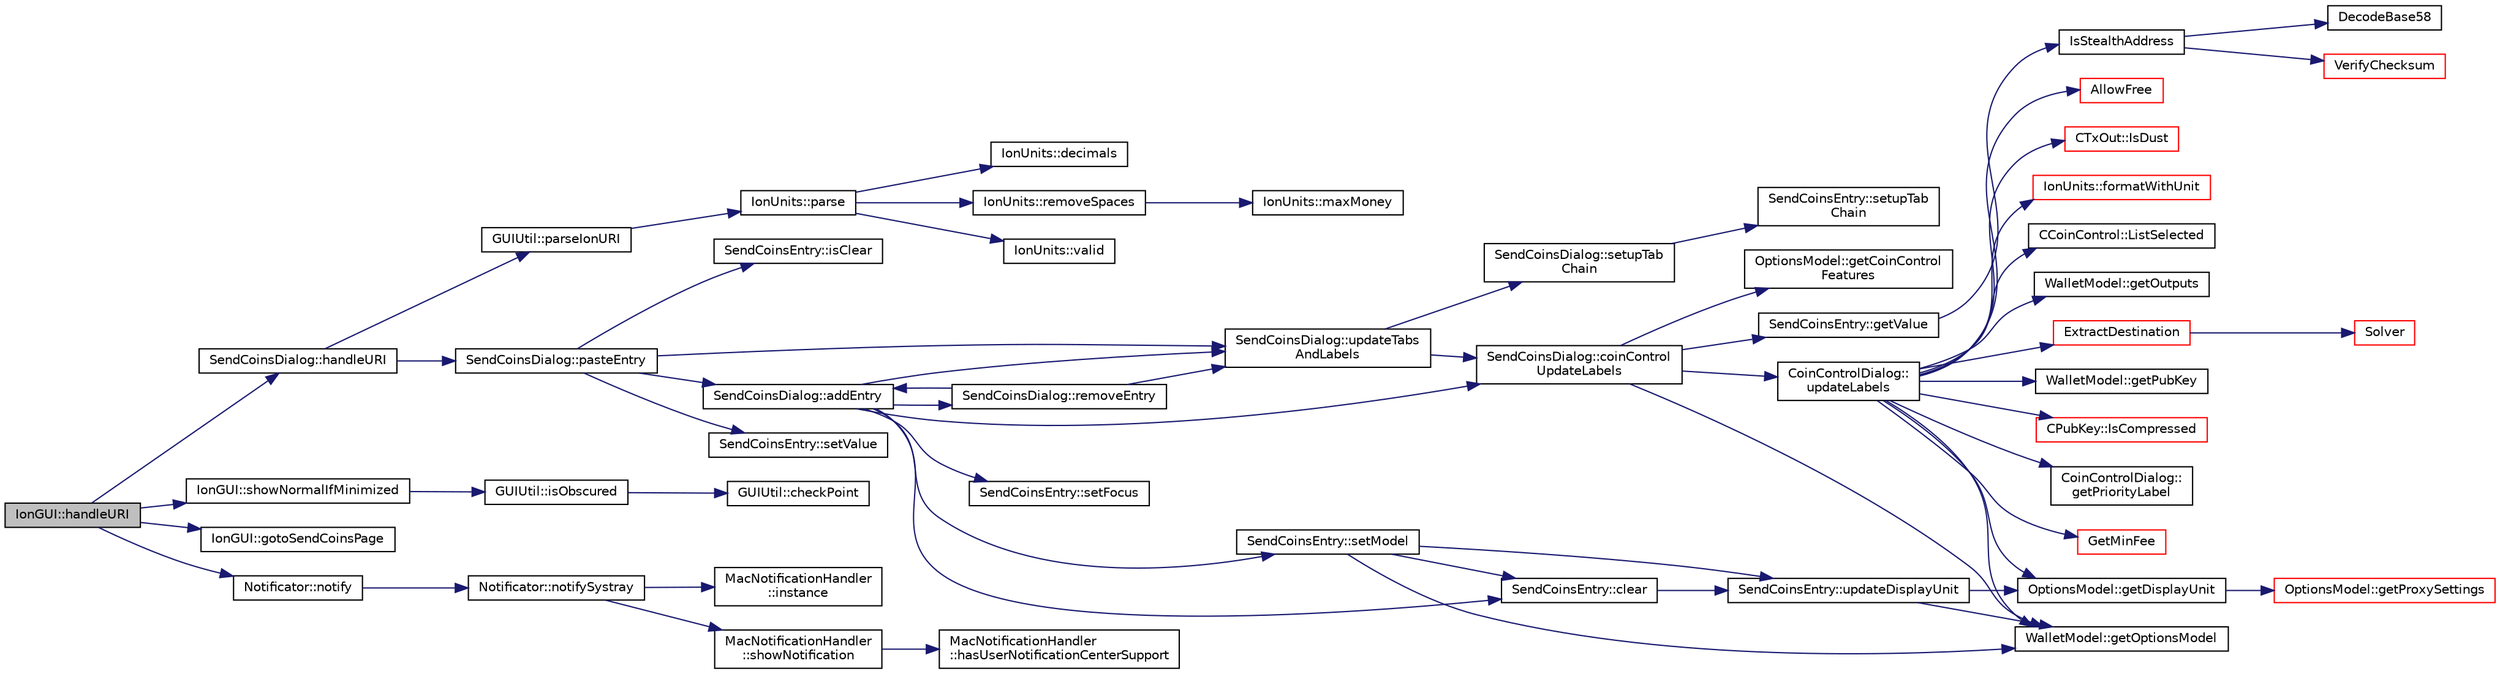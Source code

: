 digraph "IonGUI::handleURI"
{
  edge [fontname="Helvetica",fontsize="10",labelfontname="Helvetica",labelfontsize="10"];
  node [fontname="Helvetica",fontsize="10",shape=record];
  rankdir="LR";
  Node471 [label="IonGUI::handleURI",height=0.2,width=0.4,color="black", fillcolor="grey75", style="filled", fontcolor="black"];
  Node471 -> Node472 [color="midnightblue",fontsize="10",style="solid",fontname="Helvetica"];
  Node472 [label="SendCoinsDialog::handleURI",height=0.2,width=0.4,color="black", fillcolor="white", style="filled",URL="$d6/de6/class_send_coins_dialog.html#a0b55c56582d3352734eb01e8a6f404c1"];
  Node472 -> Node473 [color="midnightblue",fontsize="10",style="solid",fontname="Helvetica"];
  Node473 [label="GUIUtil::parseIonURI",height=0.2,width=0.4,color="black", fillcolor="white", style="filled",URL="$d1/d87/namespace_g_u_i_util.html#a8a5f56b34100f25364d1a2e722a2d0e9"];
  Node473 -> Node474 [color="midnightblue",fontsize="10",style="solid",fontname="Helvetica"];
  Node474 [label="IonUnits::parse",height=0.2,width=0.4,color="black", fillcolor="white", style="filled",URL="$d7/dab/class_ion_units.html#a25349c520a1994f8c772db61b23208d6",tooltip="Parse string to coin amount. "];
  Node474 -> Node475 [color="midnightblue",fontsize="10",style="solid",fontname="Helvetica"];
  Node475 [label="IonUnits::valid",height=0.2,width=0.4,color="black", fillcolor="white", style="filled",URL="$d7/dab/class_ion_units.html#a23c5b1306ed473dbb2375a6675a2ce13",tooltip="Is unit ID valid? "];
  Node474 -> Node476 [color="midnightblue",fontsize="10",style="solid",fontname="Helvetica"];
  Node476 [label="IonUnits::decimals",height=0.2,width=0.4,color="black", fillcolor="white", style="filled",URL="$d7/dab/class_ion_units.html#a5e9c7a5b666b858c171760273c51c9d7",tooltip="Number of decimals left. "];
  Node474 -> Node477 [color="midnightblue",fontsize="10",style="solid",fontname="Helvetica"];
  Node477 [label="IonUnits::removeSpaces",height=0.2,width=0.4,color="black", fillcolor="white", style="filled",URL="$d7/dab/class_ion_units.html#a3076278f67f3b32262dcbaa4944698f4"];
  Node477 -> Node478 [color="midnightblue",fontsize="10",style="solid",fontname="Helvetica"];
  Node478 [label="IonUnits::maxMoney",height=0.2,width=0.4,color="black", fillcolor="white", style="filled",URL="$d7/dab/class_ion_units.html#ad263cf356fe762bfe92eb11f2306c36a",tooltip="Return maximum number of base units (Satoshis) "];
  Node472 -> Node479 [color="midnightblue",fontsize="10",style="solid",fontname="Helvetica"];
  Node479 [label="SendCoinsDialog::pasteEntry",height=0.2,width=0.4,color="black", fillcolor="white", style="filled",URL="$d6/de6/class_send_coins_dialog.html#a4440d15ced5d217baaad33a17d56b409"];
  Node479 -> Node480 [color="midnightblue",fontsize="10",style="solid",fontname="Helvetica"];
  Node480 [label="SendCoinsEntry::isClear",height=0.2,width=0.4,color="black", fillcolor="white", style="filled",URL="$d0/dbc/class_send_coins_entry.html#a1dcce9480364868dfd0bb8782e039e57",tooltip="Return whether the entry is still empty and unedited. "];
  Node479 -> Node481 [color="midnightblue",fontsize="10",style="solid",fontname="Helvetica"];
  Node481 [label="SendCoinsDialog::addEntry",height=0.2,width=0.4,color="black", fillcolor="white", style="filled",URL="$d6/de6/class_send_coins_dialog.html#a3d680a76b967641115c6ff2fa83fb62a"];
  Node481 -> Node482 [color="midnightblue",fontsize="10",style="solid",fontname="Helvetica"];
  Node482 [label="SendCoinsEntry::setModel",height=0.2,width=0.4,color="black", fillcolor="white", style="filled",URL="$d0/dbc/class_send_coins_entry.html#a831f8f9a63acd77b7d66d5393e12310b"];
  Node482 -> Node483 [color="midnightblue",fontsize="10",style="solid",fontname="Helvetica"];
  Node483 [label="WalletModel::getOptionsModel",height=0.2,width=0.4,color="black", fillcolor="white", style="filled",URL="$d4/d27/class_wallet_model.html#a96d53e56b3f8f07537ea2523f7a7d300"];
  Node482 -> Node484 [color="midnightblue",fontsize="10",style="solid",fontname="Helvetica"];
  Node484 [label="SendCoinsEntry::updateDisplayUnit",height=0.2,width=0.4,color="black", fillcolor="white", style="filled",URL="$d0/dbc/class_send_coins_entry.html#a6ff4bd5b370545bcfd6214e866ee33f3"];
  Node484 -> Node483 [color="midnightblue",fontsize="10",style="solid",fontname="Helvetica"];
  Node484 -> Node485 [color="midnightblue",fontsize="10",style="solid",fontname="Helvetica"];
  Node485 [label="OptionsModel::getDisplayUnit",height=0.2,width=0.4,color="black", fillcolor="white", style="filled",URL="$da/d1f/class_options_model.html#a3b6e4d4ef42be3aaba315b8cd14f468e"];
  Node485 -> Node486 [color="midnightblue",fontsize="10",style="solid",fontname="Helvetica"];
  Node486 [label="OptionsModel::getProxySettings",height=0.2,width=0.4,color="red", fillcolor="white", style="filled",URL="$da/d1f/class_options_model.html#a0fa582a801df3753c2c50840c40bb350"];
  Node482 -> Node488 [color="midnightblue",fontsize="10",style="solid",fontname="Helvetica"];
  Node488 [label="SendCoinsEntry::clear",height=0.2,width=0.4,color="black", fillcolor="white", style="filled",URL="$d0/dbc/class_send_coins_entry.html#abff66fcd456c82144e7a2c410f5082ac"];
  Node488 -> Node484 [color="midnightblue",fontsize="10",style="solid",fontname="Helvetica"];
  Node481 -> Node489 [color="midnightblue",fontsize="10",style="solid",fontname="Helvetica"];
  Node489 [label="SendCoinsDialog::removeEntry",height=0.2,width=0.4,color="black", fillcolor="white", style="filled",URL="$d6/de6/class_send_coins_dialog.html#aabd82a79bd2358493f36425f1d62136b"];
  Node489 -> Node481 [color="midnightblue",fontsize="10",style="solid",fontname="Helvetica"];
  Node489 -> Node490 [color="midnightblue",fontsize="10",style="solid",fontname="Helvetica"];
  Node490 [label="SendCoinsDialog::updateTabs\lAndLabels",height=0.2,width=0.4,color="black", fillcolor="white", style="filled",URL="$d6/de6/class_send_coins_dialog.html#a3b834c739f7d02d8086a2bf58525c5f0"];
  Node490 -> Node491 [color="midnightblue",fontsize="10",style="solid",fontname="Helvetica"];
  Node491 [label="SendCoinsDialog::setupTab\lChain",height=0.2,width=0.4,color="black", fillcolor="white", style="filled",URL="$d6/de6/class_send_coins_dialog.html#a689658987f2af0896f25bf37bb945d91",tooltip="Set up the tab chain manually, as Qt messes up the tab chain by default in some cases (issue https://..."];
  Node491 -> Node492 [color="midnightblue",fontsize="10",style="solid",fontname="Helvetica"];
  Node492 [label="SendCoinsEntry::setupTab\lChain",height=0.2,width=0.4,color="black", fillcolor="white", style="filled",URL="$d0/dbc/class_send_coins_entry.html#aa431a0bf53174b3a012fe224e472bc13",tooltip="Set up the tab chain manually, as Qt messes up the tab chain by default in some cases (issue https://..."];
  Node490 -> Node493 [color="midnightblue",fontsize="10",style="solid",fontname="Helvetica"];
  Node493 [label="SendCoinsDialog::coinControl\lUpdateLabels",height=0.2,width=0.4,color="black", fillcolor="white", style="filled",URL="$d6/de6/class_send_coins_dialog.html#ae4f429aabcaf309aa314b90049be2a74"];
  Node493 -> Node483 [color="midnightblue",fontsize="10",style="solid",fontname="Helvetica"];
  Node493 -> Node494 [color="midnightblue",fontsize="10",style="solid",fontname="Helvetica"];
  Node494 [label="OptionsModel::getCoinControl\lFeatures",height=0.2,width=0.4,color="black", fillcolor="white", style="filled",URL="$da/d1f/class_options_model.html#ace6c871068f613aee277e37bfdc988c0"];
  Node493 -> Node495 [color="midnightblue",fontsize="10",style="solid",fontname="Helvetica"];
  Node495 [label="SendCoinsEntry::getValue",height=0.2,width=0.4,color="black", fillcolor="white", style="filled",URL="$d0/dbc/class_send_coins_entry.html#af36fb0ed9e2e07079c1a982b31e793c8"];
  Node495 -> Node496 [color="midnightblue",fontsize="10",style="solid",fontname="Helvetica"];
  Node496 [label="IsStealthAddress",height=0.2,width=0.4,color="black", fillcolor="white", style="filled",URL="$db/d2d/stealth_8cpp.html#a26c89afcb720e8b1a9c9dadaee26757b"];
  Node496 -> Node497 [color="midnightblue",fontsize="10",style="solid",fontname="Helvetica"];
  Node497 [label="DecodeBase58",height=0.2,width=0.4,color="black", fillcolor="white", style="filled",URL="$db/d9c/base58_8cpp.html#a0f74d1d6e7e982cad4b0e538acea4538",tooltip="Decode a base58-encoded string (psz) into a byte vector (vchRet). "];
  Node496 -> Node498 [color="midnightblue",fontsize="10",style="solid",fontname="Helvetica"];
  Node498 [label="VerifyChecksum",height=0.2,width=0.4,color="red", fillcolor="white", style="filled",URL="$db/d2d/stealth_8cpp.html#a5ff6f6775db5f747f5088c7ef8264b74"];
  Node493 -> Node500 [color="midnightblue",fontsize="10",style="solid",fontname="Helvetica"];
  Node500 [label="CoinControlDialog::\lupdateLabels",height=0.2,width=0.4,color="black", fillcolor="white", style="filled",URL="$dd/dfb/class_coin_control_dialog.html#a4fc60e89b097952ff22dc0f9c58c87d9"];
  Node500 -> Node501 [color="midnightblue",fontsize="10",style="solid",fontname="Helvetica"];
  Node501 [label="CCoinControl::ListSelected",height=0.2,width=0.4,color="black", fillcolor="white", style="filled",URL="$dc/d48/class_c_coin_control.html#a176b3a32b5f623fe25b8e61ca561422e"];
  Node500 -> Node502 [color="midnightblue",fontsize="10",style="solid",fontname="Helvetica"];
  Node502 [label="WalletModel::getOutputs",height=0.2,width=0.4,color="black", fillcolor="white", style="filled",URL="$d4/d27/class_wallet_model.html#a5237ea4d9724807a05e2944e5ce6f181"];
  Node500 -> Node503 [color="midnightblue",fontsize="10",style="solid",fontname="Helvetica"];
  Node503 [label="ExtractDestination",height=0.2,width=0.4,color="red", fillcolor="white", style="filled",URL="$dd/d0f/script_8cpp.html#a951f7e601746ae076afdf3169ecca2fc"];
  Node503 -> Node504 [color="midnightblue",fontsize="10",style="solid",fontname="Helvetica"];
  Node504 [label="Solver",height=0.2,width=0.4,color="red", fillcolor="white", style="filled",URL="$dd/d0f/script_8cpp.html#a6ee6be50bff44464e905680c6fcee6dc"];
  Node500 -> Node513 [color="midnightblue",fontsize="10",style="solid",fontname="Helvetica"];
  Node513 [label="WalletModel::getPubKey",height=0.2,width=0.4,color="black", fillcolor="white", style="filled",URL="$d4/d27/class_wallet_model.html#abe0b4462654768f301d1f758f7907ca2"];
  Node500 -> Node514 [color="midnightblue",fontsize="10",style="solid",fontname="Helvetica"];
  Node514 [label="CPubKey::IsCompressed",height=0.2,width=0.4,color="red", fillcolor="white", style="filled",URL="$da/d4e/class_c_pub_key.html#a25f8b70340ad20ddab0f80ec4cee9396"];
  Node500 -> Node515 [color="midnightblue",fontsize="10",style="solid",fontname="Helvetica"];
  Node515 [label="CoinControlDialog::\lgetPriorityLabel",height=0.2,width=0.4,color="black", fillcolor="white", style="filled",URL="$dd/dfb/class_coin_control_dialog.html#a7285f91e6d9b510084966f4229146bcd"];
  Node500 -> Node516 [color="midnightblue",fontsize="10",style="solid",fontname="Helvetica"];
  Node516 [label="GetMinFee",height=0.2,width=0.4,color="red", fillcolor="white", style="filled",URL="$df/d0a/main_8cpp.html#a95215e52b78d3270b416dc7b83a306fe"];
  Node500 -> Node518 [color="midnightblue",fontsize="10",style="solid",fontname="Helvetica"];
  Node518 [label="AllowFree",height=0.2,width=0.4,color="red", fillcolor="white", style="filled",URL="$d4/dbf/main_8h.html#ae6c67bac023a01f1ae29b7f2f4505bba"];
  Node500 -> Node524 [color="midnightblue",fontsize="10",style="solid",fontname="Helvetica"];
  Node524 [label="CTxOut::IsDust",height=0.2,width=0.4,color="red", fillcolor="white", style="filled",URL="$d2/db7/class_c_tx_out.html#aea509406c87cc1495fb1b1d832eff063"];
  Node500 -> Node483 [color="midnightblue",fontsize="10",style="solid",fontname="Helvetica"];
  Node500 -> Node485 [color="midnightblue",fontsize="10",style="solid",fontname="Helvetica"];
  Node500 -> Node526 [color="midnightblue",fontsize="10",style="solid",fontname="Helvetica"];
  Node526 [label="IonUnits::formatWithUnit",height=0.2,width=0.4,color="red", fillcolor="white", style="filled",URL="$d7/dab/class_ion_units.html#a07052cd4b4b8496b73ffe657432a8624",tooltip="Format as string (with unit) "];
  Node481 -> Node493 [color="midnightblue",fontsize="10",style="solid",fontname="Helvetica"];
  Node481 -> Node490 [color="midnightblue",fontsize="10",style="solid",fontname="Helvetica"];
  Node481 -> Node488 [color="midnightblue",fontsize="10",style="solid",fontname="Helvetica"];
  Node481 -> Node530 [color="midnightblue",fontsize="10",style="solid",fontname="Helvetica"];
  Node530 [label="SendCoinsEntry::setFocus",height=0.2,width=0.4,color="black", fillcolor="white", style="filled",URL="$d0/dbc/class_send_coins_entry.html#a0dcb8720f234165b37f8b45b035320cc"];
  Node479 -> Node531 [color="midnightblue",fontsize="10",style="solid",fontname="Helvetica"];
  Node531 [label="SendCoinsEntry::setValue",height=0.2,width=0.4,color="black", fillcolor="white", style="filled",URL="$d0/dbc/class_send_coins_entry.html#a513dd22231d0d7c2550c5533e9518cf5"];
  Node479 -> Node490 [color="midnightblue",fontsize="10",style="solid",fontname="Helvetica"];
  Node471 -> Node532 [color="midnightblue",fontsize="10",style="solid",fontname="Helvetica"];
  Node532 [label="IonGUI::showNormalIfMinimized",height=0.2,width=0.4,color="black", fillcolor="white", style="filled",URL="$dc/d0b/class_ion_g_u_i.html#aec721e64aa35047990aed619ee56e370",tooltip="Show window if hidden, unminimize when minimized, rise when obscured or show if hidden and fToggleHid..."];
  Node532 -> Node533 [color="midnightblue",fontsize="10",style="solid",fontname="Helvetica"];
  Node533 [label="GUIUtil::isObscured",height=0.2,width=0.4,color="black", fillcolor="white", style="filled",URL="$d1/d87/namespace_g_u_i_util.html#a0b7266e2b8e7de5f5fd1c7ddb9e5b637"];
  Node533 -> Node534 [color="midnightblue",fontsize="10",style="solid",fontname="Helvetica"];
  Node534 [label="GUIUtil::checkPoint",height=0.2,width=0.4,color="black", fillcolor="white", style="filled",URL="$d1/d87/namespace_g_u_i_util.html#ab2e7ef0aa9a1ad3f86d67a3f596b6fc4"];
  Node471 -> Node535 [color="midnightblue",fontsize="10",style="solid",fontname="Helvetica"];
  Node535 [label="IonGUI::gotoSendCoinsPage",height=0.2,width=0.4,color="black", fillcolor="white", style="filled",URL="$dc/d0b/class_ion_g_u_i.html#a8a6b58d3897ac430a8bb3b86acc825d6",tooltip="Switch to send coins page. "];
  Node471 -> Node536 [color="midnightblue",fontsize="10",style="solid",fontname="Helvetica"];
  Node536 [label="Notificator::notify",height=0.2,width=0.4,color="black", fillcolor="white", style="filled",URL="$da/d97/class_notificator.html#ae08e1e7e85ddc4690f307649021f7fdc",tooltip="Show notification message. "];
  Node536 -> Node537 [color="midnightblue",fontsize="10",style="solid",fontname="Helvetica"];
  Node537 [label="Notificator::notifySystray",height=0.2,width=0.4,color="black", fillcolor="white", style="filled",URL="$da/d97/class_notificator.html#ac48ec94cd02fc4ea80db6c50e24086c1"];
  Node537 -> Node538 [color="midnightblue",fontsize="10",style="solid",fontname="Helvetica"];
  Node538 [label="MacNotificationHandler\l::instance",height=0.2,width=0.4,color="black", fillcolor="white", style="filled",URL="$d6/de9/class_mac_notification_handler.html#a8ba83adcb63db47e3f7a76a0afc02b9d"];
  Node537 -> Node539 [color="midnightblue",fontsize="10",style="solid",fontname="Helvetica"];
  Node539 [label="MacNotificationHandler\l::showNotification",height=0.2,width=0.4,color="black", fillcolor="white", style="filled",URL="$d6/de9/class_mac_notification_handler.html#abeb9b3a7c81397499fbb7e1d24610cd9",tooltip="shows a 10.8+ UserNotification in the UserNotificationCenter "];
  Node539 -> Node540 [color="midnightblue",fontsize="10",style="solid",fontname="Helvetica"];
  Node540 [label="MacNotificationHandler\l::hasUserNotificationCenterSupport",height=0.2,width=0.4,color="black", fillcolor="white", style="filled",URL="$d6/de9/class_mac_notification_handler.html#a132cba3b7df82afd3b07ca08599b94a5",tooltip="check if OS can handle UserNotifications "];
}

